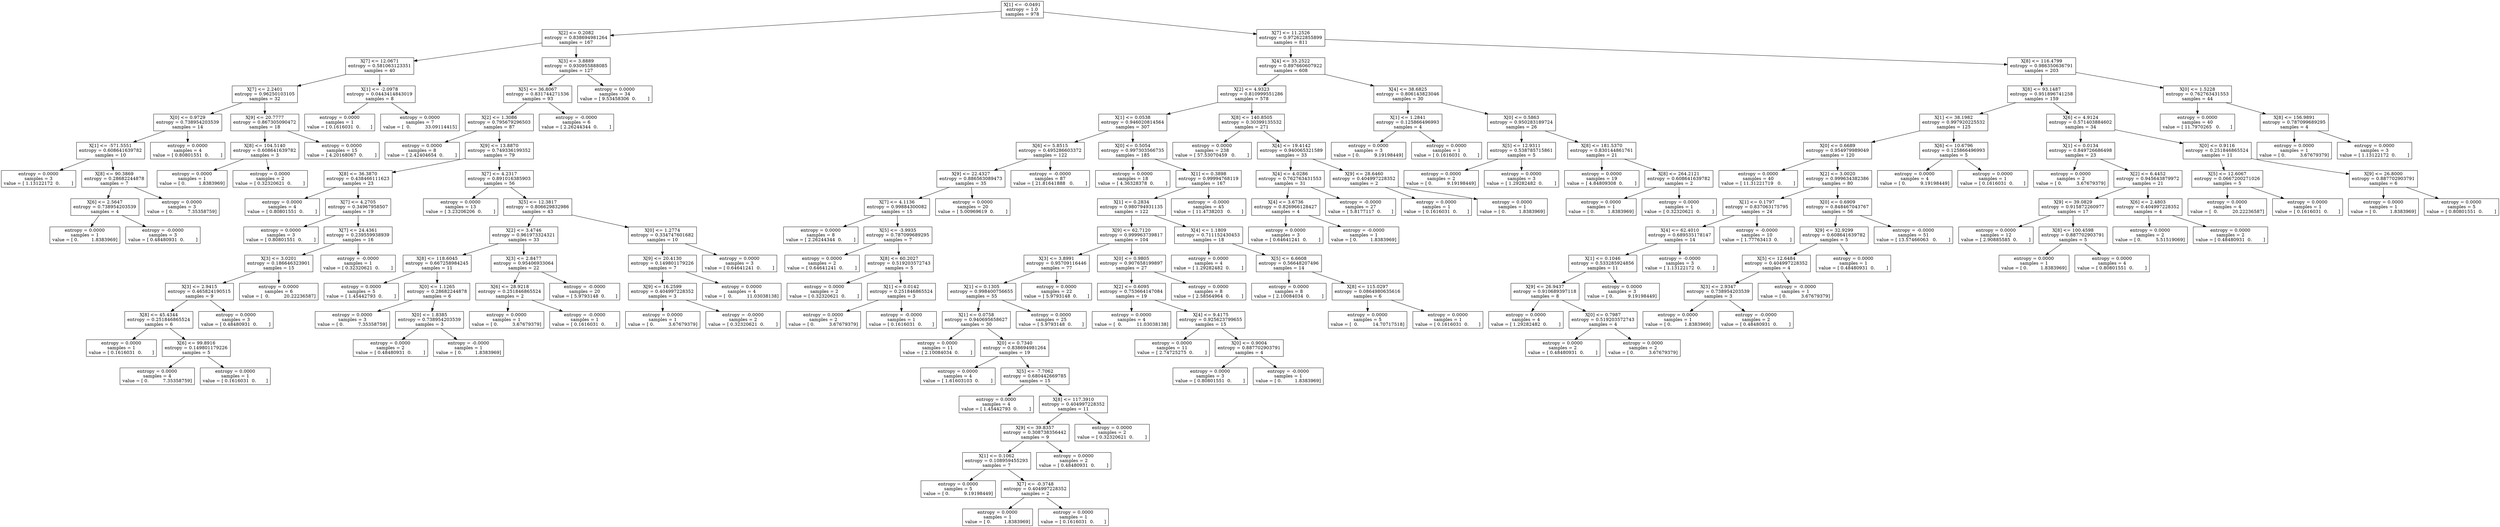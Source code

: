 digraph Tree {
0 [label="X[1] <= -0.0491\nentropy = 1.0\nsamples = 978", shape="box"] ;
1 [label="X[2] <= 0.2082\nentropy = 0.838694981264\nsamples = 167", shape="box"] ;
0 -> 1 ;
2 [label="X[7] <= 12.0671\nentropy = 0.581063123351\nsamples = 40", shape="box"] ;
1 -> 2 ;
3 [label="X[7] <= 2.2401\nentropy = 0.96250103105\nsamples = 32", shape="box"] ;
2 -> 3 ;
4 [label="X[0] <= 0.9729\nentropy = 0.738954203539\nsamples = 14", shape="box"] ;
3 -> 4 ;
5 [label="X[1] <= -571.5551\nentropy = 0.608641639782\nsamples = 10", shape="box"] ;
4 -> 5 ;
6 [label="entropy = 0.0000\nsamples = 3\nvalue = [ 1.13122172  0.        ]", shape="box"] ;
5 -> 6 ;
7 [label="X[8] <= 90.3869\nentropy = 0.28682244878\nsamples = 7", shape="box"] ;
5 -> 7 ;
8 [label="X[6] <= 2.5647\nentropy = 0.738954203539\nsamples = 4", shape="box"] ;
7 -> 8 ;
9 [label="entropy = 0.0000\nsamples = 1\nvalue = [ 0.         1.8383969]", shape="box"] ;
8 -> 9 ;
10 [label="entropy = -0.0000\nsamples = 3\nvalue = [ 0.48480931  0.        ]", shape="box"] ;
8 -> 10 ;
11 [label="entropy = 0.0000\nsamples = 3\nvalue = [ 0.          7.35358759]", shape="box"] ;
7 -> 11 ;
12 [label="entropy = 0.0000\nsamples = 4\nvalue = [ 0.80801551  0.        ]", shape="box"] ;
4 -> 12 ;
13 [label="X[9] <= 20.7777\nentropy = 0.867305090472\nsamples = 18", shape="box"] ;
3 -> 13 ;
14 [label="X[8] <= 104.5140\nentropy = 0.608641639782\nsamples = 3", shape="box"] ;
13 -> 14 ;
15 [label="entropy = 0.0000\nsamples = 1\nvalue = [ 0.         1.8383969]", shape="box"] ;
14 -> 15 ;
16 [label="entropy = 0.0000\nsamples = 2\nvalue = [ 0.32320621  0.        ]", shape="box"] ;
14 -> 16 ;
17 [label="entropy = 0.0000\nsamples = 15\nvalue = [ 4.20168067  0.        ]", shape="box"] ;
13 -> 17 ;
18 [label="X[1] <= -2.0978\nentropy = 0.0443414843019\nsamples = 8", shape="box"] ;
2 -> 18 ;
19 [label="entropy = 0.0000\nsamples = 1\nvalue = [ 0.1616031  0.       ]", shape="box"] ;
18 -> 19 ;
20 [label="entropy = 0.0000\nsamples = 7\nvalue = [  0.          33.09114415]", shape="box"] ;
18 -> 20 ;
21 [label="X[3] <= 3.8889\nentropy = 0.930955888085\nsamples = 127", shape="box"] ;
1 -> 21 ;
22 [label="X[5] <= 36.8067\nentropy = 0.831744271536\nsamples = 93", shape="box"] ;
21 -> 22 ;
23 [label="X[2] <= 1.3086\nentropy = 0.795679296503\nsamples = 87", shape="box"] ;
22 -> 23 ;
24 [label="entropy = 0.0000\nsamples = 8\nvalue = [ 2.42404654  0.        ]", shape="box"] ;
23 -> 24 ;
25 [label="X[9] <= 13.8870\nentropy = 0.749336199352\nsamples = 79", shape="box"] ;
23 -> 25 ;
26 [label="X[8] <= 36.3870\nentropy = 0.438466111623\nsamples = 23", shape="box"] ;
25 -> 26 ;
27 [label="entropy = 0.0000\nsamples = 4\nvalue = [ 0.80801551  0.        ]", shape="box"] ;
26 -> 27 ;
28 [label="X[7] <= 4.2705\nentropy = 0.34967958507\nsamples = 19", shape="box"] ;
26 -> 28 ;
29 [label="entropy = 0.0000\nsamples = 3\nvalue = [ 0.80801551  0.        ]", shape="box"] ;
28 -> 29 ;
30 [label="X[7] <= 24.4361\nentropy = 0.239559938939\nsamples = 16", shape="box"] ;
28 -> 30 ;
31 [label="X[3] <= 3.0201\nentropy = 0.186646323901\nsamples = 15", shape="box"] ;
30 -> 31 ;
32 [label="X[3] <= 2.9415\nentropy = 0.465824190515\nsamples = 9", shape="box"] ;
31 -> 32 ;
33 [label="X[8] <= 45.4344\nentropy = 0.251846865524\nsamples = 6", shape="box"] ;
32 -> 33 ;
34 [label="entropy = 0.0000\nsamples = 1\nvalue = [ 0.1616031  0.       ]", shape="box"] ;
33 -> 34 ;
35 [label="X[6] <= 99.8916\nentropy = 0.149801179226\nsamples = 5", shape="box"] ;
33 -> 35 ;
36 [label="entropy = 0.0000\nsamples = 4\nvalue = [ 0.          7.35358759]", shape="box"] ;
35 -> 36 ;
37 [label="entropy = 0.0000\nsamples = 1\nvalue = [ 0.1616031  0.       ]", shape="box"] ;
35 -> 37 ;
38 [label="entropy = 0.0000\nsamples = 3\nvalue = [ 0.48480931  0.        ]", shape="box"] ;
32 -> 38 ;
39 [label="entropy = 0.0000\nsamples = 6\nvalue = [  0.          20.22236587]", shape="box"] ;
31 -> 39 ;
40 [label="entropy = -0.0000\nsamples = 1\nvalue = [ 0.32320621  0.        ]", shape="box"] ;
30 -> 40 ;
41 [label="X[7] <= 4.2317\nentropy = 0.891016385903\nsamples = 56", shape="box"] ;
25 -> 41 ;
42 [label="entropy = 0.0000\nsamples = 13\nvalue = [ 3.23206206  0.        ]", shape="box"] ;
41 -> 42 ;
43 [label="X[5] <= 12.3817\nentropy = 0.806629832986\nsamples = 43", shape="box"] ;
41 -> 43 ;
44 [label="X[2] <= 3.4746\nentropy = 0.961973324321\nsamples = 33", shape="box"] ;
43 -> 44 ;
45 [label="X[8] <= 118.6045\nentropy = 0.667258984245\nsamples = 11", shape="box"] ;
44 -> 45 ;
46 [label="entropy = 0.0000\nsamples = 5\nvalue = [ 1.45442793  0.        ]", shape="box"] ;
45 -> 46 ;
47 [label="X[0] <= 1.1265\nentropy = 0.28682244878\nsamples = 6", shape="box"] ;
45 -> 47 ;
48 [label="entropy = 0.0000\nsamples = 3\nvalue = [ 0.          7.35358759]", shape="box"] ;
47 -> 48 ;
49 [label="X[0] <= 1.8385\nentropy = 0.738954203539\nsamples = 3", shape="box"] ;
47 -> 49 ;
50 [label="entropy = 0.0000\nsamples = 2\nvalue = [ 0.48480931  0.        ]", shape="box"] ;
49 -> 50 ;
51 [label="entropy = -0.0000\nsamples = 1\nvalue = [ 0.         1.8383969]", shape="box"] ;
49 -> 51 ;
52 [label="X[3] <= 2.8477\nentropy = 0.95406933064\nsamples = 22", shape="box"] ;
44 -> 52 ;
53 [label="X[6] <= 28.9218\nentropy = 0.251846865524\nsamples = 2", shape="box"] ;
52 -> 53 ;
54 [label="entropy = 0.0000\nsamples = 1\nvalue = [ 0.          3.67679379]", shape="box"] ;
53 -> 54 ;
55 [label="entropy = -0.0000\nsamples = 1\nvalue = [ 0.1616031  0.       ]", shape="box"] ;
53 -> 55 ;
56 [label="entropy = -0.0000\nsamples = 20\nvalue = [ 5.9793148  0.       ]", shape="box"] ;
52 -> 56 ;
57 [label="X[0] <= 1.2774\nentropy = 0.334747601682\nsamples = 10", shape="box"] ;
43 -> 57 ;
58 [label="X[9] <= 20.4130\nentropy = 0.149801179226\nsamples = 7", shape="box"] ;
57 -> 58 ;
59 [label="X[9] <= 16.2599\nentropy = 0.404997228352\nsamples = 3", shape="box"] ;
58 -> 59 ;
60 [label="entropy = 0.0000\nsamples = 1\nvalue = [ 0.          3.67679379]", shape="box"] ;
59 -> 60 ;
61 [label="entropy = -0.0000\nsamples = 2\nvalue = [ 0.32320621  0.        ]", shape="box"] ;
59 -> 61 ;
62 [label="entropy = 0.0000\nsamples = 4\nvalue = [  0.          11.03038138]", shape="box"] ;
58 -> 62 ;
63 [label="entropy = 0.0000\nsamples = 3\nvalue = [ 0.64641241  0.        ]", shape="box"] ;
57 -> 63 ;
64 [label="entropy = -0.0000\nsamples = 6\nvalue = [ 2.26244344  0.        ]", shape="box"] ;
22 -> 64 ;
65 [label="entropy = 0.0000\nsamples = 34\nvalue = [ 9.53458306  0.        ]", shape="box"] ;
21 -> 65 ;
66 [label="X[7] <= 11.2526\nentropy = 0.972622855899\nsamples = 811", shape="box"] ;
0 -> 66 ;
67 [label="X[4] <= 35.2522\nentropy = 0.897660607922\nsamples = 608", shape="box"] ;
66 -> 67 ;
68 [label="X[2] <= 4.9323\nentropy = 0.810999551286\nsamples = 578", shape="box"] ;
67 -> 68 ;
69 [label="X[1] <= 0.0538\nentropy = 0.946020814564\nsamples = 307", shape="box"] ;
68 -> 69 ;
70 [label="X[6] <= 5.8515\nentropy = 0.495286603372\nsamples = 122", shape="box"] ;
69 -> 70 ;
71 [label="X[9] <= 22.4327\nentropy = 0.886563089473\nsamples = 35", shape="box"] ;
70 -> 71 ;
72 [label="X[7] <= 4.1136\nentropy = 0.99884300082\nsamples = 15", shape="box"] ;
71 -> 72 ;
73 [label="entropy = 0.0000\nsamples = 8\nvalue = [ 2.26244344  0.        ]", shape="box"] ;
72 -> 73 ;
74 [label="X[5] <= -3.9935\nentropy = 0.787099689295\nsamples = 7", shape="box"] ;
72 -> 74 ;
75 [label="entropy = 0.0000\nsamples = 2\nvalue = [ 0.64641241  0.        ]", shape="box"] ;
74 -> 75 ;
76 [label="X[8] <= 60.2027\nentropy = 0.519203572743\nsamples = 5", shape="box"] ;
74 -> 76 ;
77 [label="entropy = 0.0000\nsamples = 2\nvalue = [ 0.32320621  0.        ]", shape="box"] ;
76 -> 77 ;
78 [label="X[1] <= 0.0142\nentropy = 0.251846865524\nsamples = 3", shape="box"] ;
76 -> 78 ;
79 [label="entropy = 0.0000\nsamples = 2\nvalue = [ 0.          3.67679379]", shape="box"] ;
78 -> 79 ;
80 [label="entropy = -0.0000\nsamples = 1\nvalue = [ 0.1616031  0.       ]", shape="box"] ;
78 -> 80 ;
81 [label="entropy = 0.0000\nsamples = 20\nvalue = [ 5.00969619  0.        ]", shape="box"] ;
71 -> 81 ;
82 [label="entropy = -0.0000\nsamples = 87\nvalue = [ 21.81641888   0.        ]", shape="box"] ;
70 -> 82 ;
83 [label="X[0] <= 0.5054\nentropy = 0.997303566735\nsamples = 185", shape="box"] ;
69 -> 83 ;
84 [label="entropy = 0.0000\nsamples = 18\nvalue = [ 4.36328378  0.        ]", shape="box"] ;
83 -> 84 ;
85 [label="X[1] <= 0.3898\nentropy = 0.99994768119\nsamples = 167", shape="box"] ;
83 -> 85 ;
86 [label="X[1] <= 0.2834\nentropy = 0.980794931135\nsamples = 122", shape="box"] ;
85 -> 86 ;
87 [label="X[9] <= 62.7120\nentropy = 0.999963739817\nsamples = 104", shape="box"] ;
86 -> 87 ;
88 [label="X[3] <= 3.8991\nentropy = 0.95709116446\nsamples = 77", shape="box"] ;
87 -> 88 ;
89 [label="X[1] <= 0.1305\nentropy = 0.998400756655\nsamples = 55", shape="box"] ;
88 -> 89 ;
90 [label="X[1] <= 0.0758\nentropy = 0.940695658627\nsamples = 30", shape="box"] ;
89 -> 90 ;
91 [label="entropy = 0.0000\nsamples = 11\nvalue = [ 2.10084034  0.        ]", shape="box"] ;
90 -> 91 ;
92 [label="X[0] <= 0.7340\nentropy = 0.838694981264\nsamples = 19", shape="box"] ;
90 -> 92 ;
93 [label="entropy = 0.0000\nsamples = 4\nvalue = [ 1.61603103  0.        ]", shape="box"] ;
92 -> 93 ;
94 [label="X[5] <= -7.7062\nentropy = 0.680442669785\nsamples = 15", shape="box"] ;
92 -> 94 ;
95 [label="entropy = 0.0000\nsamples = 4\nvalue = [ 1.45442793  0.        ]", shape="box"] ;
94 -> 95 ;
96 [label="X[8] <= 117.3910\nentropy = 0.404997228352\nsamples = 11", shape="box"] ;
94 -> 96 ;
97 [label="X[9] <= 39.8357\nentropy = 0.308738356442\nsamples = 9", shape="box"] ;
96 -> 97 ;
98 [label="X[1] <= 0.1062\nentropy = 0.108959455293\nsamples = 7", shape="box"] ;
97 -> 98 ;
99 [label="entropy = 0.0000\nsamples = 5\nvalue = [ 0.          9.19198449]", shape="box"] ;
98 -> 99 ;
100 [label="X[7] <= -0.3748\nentropy = 0.404997228352\nsamples = 2", shape="box"] ;
98 -> 100 ;
101 [label="entropy = 0.0000\nsamples = 1\nvalue = [ 0.         1.8383969]", shape="box"] ;
100 -> 101 ;
102 [label="entropy = 0.0000\nsamples = 1\nvalue = [ 0.1616031  0.       ]", shape="box"] ;
100 -> 102 ;
103 [label="entropy = 0.0000\nsamples = 2\nvalue = [ 0.48480931  0.        ]", shape="box"] ;
97 -> 103 ;
104 [label="entropy = 0.0000\nsamples = 2\nvalue = [ 0.32320621  0.        ]", shape="box"] ;
96 -> 104 ;
105 [label="entropy = 0.0000\nsamples = 25\nvalue = [ 5.9793148  0.       ]", shape="box"] ;
89 -> 105 ;
106 [label="entropy = 0.0000\nsamples = 22\nvalue = [ 5.9793148  0.       ]", shape="box"] ;
88 -> 106 ;
107 [label="X[0] <= 0.9805\nentropy = 0.907658199897\nsamples = 27", shape="box"] ;
87 -> 107 ;
108 [label="X[2] <= 0.6095\nentropy = 0.753664147084\nsamples = 19", shape="box"] ;
107 -> 108 ;
109 [label="entropy = 0.0000\nsamples = 4\nvalue = [  0.          11.03038138]", shape="box"] ;
108 -> 109 ;
110 [label="X[4] <= 9.4175\nentropy = 0.925623799655\nsamples = 15", shape="box"] ;
108 -> 110 ;
111 [label="entropy = 0.0000\nsamples = 11\nvalue = [ 2.74725275  0.        ]", shape="box"] ;
110 -> 111 ;
112 [label="X[0] <= 0.9004\nentropy = 0.887702903791\nsamples = 4", shape="box"] ;
110 -> 112 ;
113 [label="entropy = 0.0000\nsamples = 3\nvalue = [ 0.80801551  0.        ]", shape="box"] ;
112 -> 113 ;
114 [label="entropy = -0.0000\nsamples = 1\nvalue = [ 0.         1.8383969]", shape="box"] ;
112 -> 114 ;
115 [label="entropy = 0.0000\nsamples = 8\nvalue = [ 2.58564964  0.        ]", shape="box"] ;
107 -> 115 ;
116 [label="X[4] <= 1.1809\nentropy = 0.711152430453\nsamples = 18", shape="box"] ;
86 -> 116 ;
117 [label="entropy = 0.0000\nsamples = 4\nvalue = [ 1.29282482  0.        ]", shape="box"] ;
116 -> 117 ;
118 [label="X[5] <= 6.6608\nentropy = 0.56648207496\nsamples = 14", shape="box"] ;
116 -> 118 ;
119 [label="entropy = 0.0000\nsamples = 8\nvalue = [ 2.10084034  0.        ]", shape="box"] ;
118 -> 119 ;
120 [label="X[8] <= 115.0297\nentropy = 0.0864980635616\nsamples = 6", shape="box"] ;
118 -> 120 ;
121 [label="entropy = 0.0000\nsamples = 5\nvalue = [  0.          14.70717518]", shape="box"] ;
120 -> 121 ;
122 [label="entropy = 0.0000\nsamples = 1\nvalue = [ 0.1616031  0.       ]", shape="box"] ;
120 -> 122 ;
123 [label="entropy = -0.0000\nsamples = 45\nvalue = [ 11.4738203   0.       ]", shape="box"] ;
85 -> 123 ;
124 [label="X[8] <= 140.8505\nentropy = 0.30399135532\nsamples = 271", shape="box"] ;
68 -> 124 ;
125 [label="entropy = 0.0000\nsamples = 238\nvalue = [ 57.53070459   0.        ]", shape="box"] ;
124 -> 125 ;
126 [label="X[4] <= 19.4142\nentropy = 0.940065321589\nsamples = 33", shape="box"] ;
124 -> 126 ;
127 [label="X[4] <= 4.0286\nentropy = 0.762763431553\nsamples = 31", shape="box"] ;
126 -> 127 ;
128 [label="X[4] <= 3.6736\nentropy = 0.826966128427\nsamples = 4", shape="box"] ;
127 -> 128 ;
129 [label="entropy = 0.0000\nsamples = 3\nvalue = [ 0.64641241  0.        ]", shape="box"] ;
128 -> 129 ;
130 [label="entropy = -0.0000\nsamples = 1\nvalue = [ 0.         1.8383969]", shape="box"] ;
128 -> 130 ;
131 [label="entropy = -0.0000\nsamples = 27\nvalue = [ 5.8177117  0.       ]", shape="box"] ;
127 -> 131 ;
132 [label="X[9] <= 28.6460\nentropy = 0.404997228352\nsamples = 2", shape="box"] ;
126 -> 132 ;
133 [label="entropy = 0.0000\nsamples = 1\nvalue = [ 0.1616031  0.       ]", shape="box"] ;
132 -> 133 ;
134 [label="entropy = 0.0000\nsamples = 1\nvalue = [ 0.         1.8383969]", shape="box"] ;
132 -> 134 ;
135 [label="X[4] <= 38.6825\nentropy = 0.806143823046\nsamples = 30", shape="box"] ;
67 -> 135 ;
136 [label="X[1] <= 1.2841\nentropy = 0.125866496993\nsamples = 4", shape="box"] ;
135 -> 136 ;
137 [label="entropy = 0.0000\nsamples = 3\nvalue = [ 0.          9.19198449]", shape="box"] ;
136 -> 137 ;
138 [label="entropy = 0.0000\nsamples = 1\nvalue = [ 0.1616031  0.       ]", shape="box"] ;
136 -> 138 ;
139 [label="X[0] <= 0.5863\nentropy = 0.950283189724\nsamples = 26", shape="box"] ;
135 -> 139 ;
140 [label="X[5] <= 12.9311\nentropy = 0.538785715861\nsamples = 5", shape="box"] ;
139 -> 140 ;
141 [label="entropy = 0.0000\nsamples = 2\nvalue = [ 0.          9.19198449]", shape="box"] ;
140 -> 141 ;
142 [label="entropy = 0.0000\nsamples = 3\nvalue = [ 1.29282482  0.        ]", shape="box"] ;
140 -> 142 ;
143 [label="X[8] <= 181.5370\nentropy = 0.830144861761\nsamples = 21", shape="box"] ;
139 -> 143 ;
144 [label="entropy = 0.0000\nsamples = 19\nvalue = [ 4.84809308  0.        ]", shape="box"] ;
143 -> 144 ;
145 [label="X[8] <= 264.2121\nentropy = 0.608641639782\nsamples = 2", shape="box"] ;
143 -> 145 ;
146 [label="entropy = 0.0000\nsamples = 1\nvalue = [ 0.         1.8383969]", shape="box"] ;
145 -> 146 ;
147 [label="entropy = 0.0000\nsamples = 1\nvalue = [ 0.32320621  0.        ]", shape="box"] ;
145 -> 147 ;
148 [label="X[8] <= 116.4799\nentropy = 0.986350636791\nsamples = 203", shape="box"] ;
66 -> 148 ;
149 [label="X[8] <= 93.1487\nentropy = 0.951896741258\nsamples = 159", shape="box"] ;
148 -> 149 ;
150 [label="X[1] <= 38.1982\nentropy = 0.997920225532\nsamples = 125", shape="box"] ;
149 -> 150 ;
151 [label="X[0] <= 0.6689\nentropy = 0.954979989049\nsamples = 120", shape="box"] ;
150 -> 151 ;
152 [label="entropy = 0.0000\nsamples = 40\nvalue = [ 11.31221719   0.        ]", shape="box"] ;
151 -> 152 ;
153 [label="X[2] <= 3.0020\nentropy = 0.999634382386\nsamples = 80", shape="box"] ;
151 -> 153 ;
154 [label="X[1] <= 0.1797\nentropy = 0.837063175795\nsamples = 24", shape="box"] ;
153 -> 154 ;
155 [label="X[4] <= 62.4010\nentropy = 0.689535178147\nsamples = 14", shape="box"] ;
154 -> 155 ;
156 [label="X[1] <= 0.1046\nentropy = 0.533285924856\nsamples = 11", shape="box"] ;
155 -> 156 ;
157 [label="X[9] <= 26.9437\nentropy = 0.910689397118\nsamples = 8", shape="box"] ;
156 -> 157 ;
158 [label="entropy = 0.0000\nsamples = 4\nvalue = [ 1.29282482  0.        ]", shape="box"] ;
157 -> 158 ;
159 [label="X[0] <= 0.7987\nentropy = 0.519203572743\nsamples = 4", shape="box"] ;
157 -> 159 ;
160 [label="entropy = 0.0000\nsamples = 2\nvalue = [ 0.48480931  0.        ]", shape="box"] ;
159 -> 160 ;
161 [label="entropy = 0.0000\nsamples = 2\nvalue = [ 0.          3.67679379]", shape="box"] ;
159 -> 161 ;
162 [label="entropy = 0.0000\nsamples = 3\nvalue = [ 0.          9.19198449]", shape="box"] ;
156 -> 162 ;
163 [label="entropy = -0.0000\nsamples = 3\nvalue = [ 1.13122172  0.        ]", shape="box"] ;
155 -> 163 ;
164 [label="entropy = -0.0000\nsamples = 10\nvalue = [ 1.77763413  0.        ]", shape="box"] ;
154 -> 164 ;
165 [label="X[0] <= 0.6909\nentropy = 0.848467043767\nsamples = 56", shape="box"] ;
153 -> 165 ;
166 [label="X[9] <= 32.9299\nentropy = 0.608641639782\nsamples = 5", shape="box"] ;
165 -> 166 ;
167 [label="X[5] <= 12.6484\nentropy = 0.404997228352\nsamples = 4", shape="box"] ;
166 -> 167 ;
168 [label="X[3] <= 2.9347\nentropy = 0.738954203539\nsamples = 3", shape="box"] ;
167 -> 168 ;
169 [label="entropy = 0.0000\nsamples = 1\nvalue = [ 0.         1.8383969]", shape="box"] ;
168 -> 169 ;
170 [label="entropy = -0.0000\nsamples = 2\nvalue = [ 0.48480931  0.        ]", shape="box"] ;
168 -> 170 ;
171 [label="entropy = -0.0000\nsamples = 1\nvalue = [ 0.          3.67679379]", shape="box"] ;
167 -> 171 ;
172 [label="entropy = 0.0000\nsamples = 1\nvalue = [ 0.48480931  0.        ]", shape="box"] ;
166 -> 172 ;
173 [label="entropy = -0.0000\nsamples = 51\nvalue = [ 13.57466063   0.        ]", shape="box"] ;
165 -> 173 ;
174 [label="X[6] <= 10.6796\nentropy = 0.125866496993\nsamples = 5", shape="box"] ;
150 -> 174 ;
175 [label="entropy = 0.0000\nsamples = 4\nvalue = [ 0.          9.19198449]", shape="box"] ;
174 -> 175 ;
176 [label="entropy = 0.0000\nsamples = 1\nvalue = [ 0.1616031  0.       ]", shape="box"] ;
174 -> 176 ;
177 [label="X[6] <= 4.9124\nentropy = 0.571403884602\nsamples = 34", shape="box"] ;
149 -> 177 ;
178 [label="X[1] <= 0.0134\nentropy = 0.849726686498\nsamples = 23", shape="box"] ;
177 -> 178 ;
179 [label="entropy = 0.0000\nsamples = 2\nvalue = [ 0.          3.67679379]", shape="box"] ;
178 -> 179 ;
180 [label="X[2] <= 6.4452\nentropy = 0.945643879972\nsamples = 21", shape="box"] ;
178 -> 180 ;
181 [label="X[9] <= 39.0829\nentropy = 0.915872260977\nsamples = 17", shape="box"] ;
180 -> 181 ;
182 [label="entropy = 0.0000\nsamples = 12\nvalue = [ 2.90885585  0.        ]", shape="box"] ;
181 -> 182 ;
183 [label="X[8] <= 100.4598\nentropy = 0.887702903791\nsamples = 5", shape="box"] ;
181 -> 183 ;
184 [label="entropy = 0.0000\nsamples = 1\nvalue = [ 0.         1.8383969]", shape="box"] ;
183 -> 184 ;
185 [label="entropy = 0.0000\nsamples = 4\nvalue = [ 0.80801551  0.        ]", shape="box"] ;
183 -> 185 ;
186 [label="X[6] <= 2.4803\nentropy = 0.404997228352\nsamples = 4", shape="box"] ;
180 -> 186 ;
187 [label="entropy = 0.0000\nsamples = 2\nvalue = [ 0.          5.51519069]", shape="box"] ;
186 -> 187 ;
188 [label="entropy = 0.0000\nsamples = 2\nvalue = [ 0.48480931  0.        ]", shape="box"] ;
186 -> 188 ;
189 [label="X[0] <= 0.9116\nentropy = 0.251846865524\nsamples = 11", shape="box"] ;
177 -> 189 ;
190 [label="X[5] <= 12.6067\nentropy = 0.0667200271026\nsamples = 5", shape="box"] ;
189 -> 190 ;
191 [label="entropy = 0.0000\nsamples = 4\nvalue = [  0.          20.22236587]", shape="box"] ;
190 -> 191 ;
192 [label="entropy = 0.0000\nsamples = 1\nvalue = [ 0.1616031  0.       ]", shape="box"] ;
190 -> 192 ;
193 [label="X[9] <= 26.8000\nentropy = 0.887702903791\nsamples = 6", shape="box"] ;
189 -> 193 ;
194 [label="entropy = 0.0000\nsamples = 1\nvalue = [ 0.         1.8383969]", shape="box"] ;
193 -> 194 ;
195 [label="entropy = 0.0000\nsamples = 5\nvalue = [ 0.80801551  0.        ]", shape="box"] ;
193 -> 195 ;
196 [label="X[0] <= 1.5228\nentropy = 0.762763431553\nsamples = 44", shape="box"] ;
148 -> 196 ;
197 [label="entropy = 0.0000\nsamples = 40\nvalue = [ 11.7970265   0.       ]", shape="box"] ;
196 -> 197 ;
198 [label="X[8] <= 156.9891\nentropy = 0.787099689295\nsamples = 4", shape="box"] ;
196 -> 198 ;
199 [label="entropy = 0.0000\nsamples = 1\nvalue = [ 0.          3.67679379]", shape="box"] ;
198 -> 199 ;
200 [label="entropy = 0.0000\nsamples = 3\nvalue = [ 1.13122172  0.        ]", shape="box"] ;
198 -> 200 ;
}